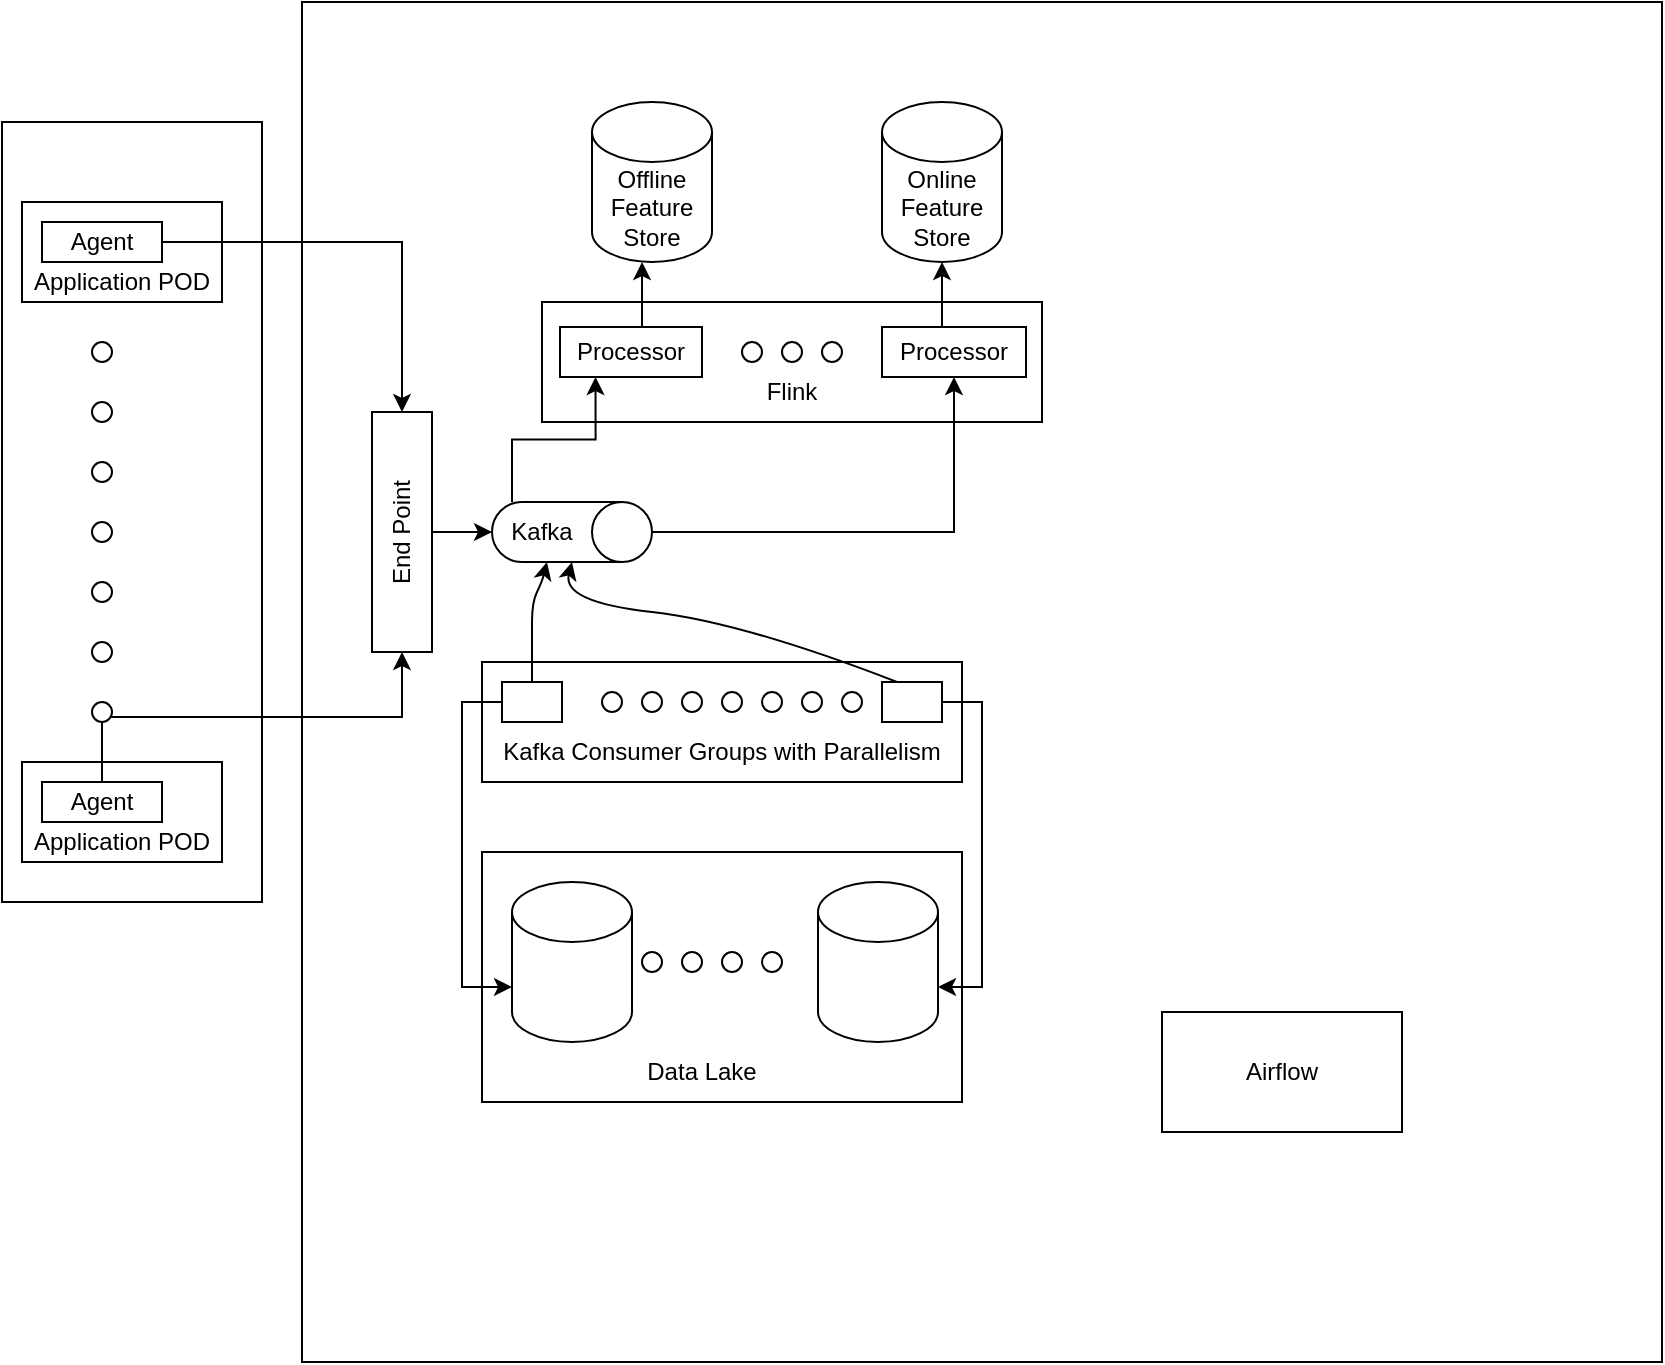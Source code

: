 <mxfile version="24.4.4" type="github">
  <diagram name="Page-1" id="n5FpQbeOHGgZpD3ZCfMm">
    <mxGraphModel dx="819" dy="402" grid="1" gridSize="10" guides="1" tooltips="1" connect="1" arrows="1" fold="1" page="1" pageScale="1" pageWidth="850" pageHeight="1100" math="0" shadow="0">
      <root>
        <mxCell id="0" />
        <mxCell id="1" parent="0" />
        <mxCell id="5OTDI1hytYTjAv2QG5Bh-7" value="" style="whiteSpace=wrap;html=1;aspect=fixed;" vertex="1" parent="1">
          <mxGeometry x="160" y="40" width="680" height="680" as="geometry" />
        </mxCell>
        <mxCell id="5OTDI1hytYTjAv2QG5Bh-16" value="" style="rounded=0;whiteSpace=wrap;html=1;" vertex="1" parent="1">
          <mxGeometry x="10" y="100" width="130" height="390" as="geometry" />
        </mxCell>
        <mxCell id="5OTDI1hytYTjAv2QG5Bh-1" value="&lt;div&gt;&lt;br&gt;&lt;/div&gt;&lt;div&gt;&lt;br&gt;&lt;/div&gt;&lt;div&gt;Application POD&lt;/div&gt;" style="rounded=0;whiteSpace=wrap;html=1;" vertex="1" parent="1">
          <mxGeometry x="20" y="140" width="100" height="50" as="geometry" />
        </mxCell>
        <mxCell id="5OTDI1hytYTjAv2QG5Bh-18" style="edgeStyle=orthogonalEdgeStyle;rounded=0;orthogonalLoop=1;jettySize=auto;html=1;exitX=1;exitY=0.5;exitDx=0;exitDy=0;entryX=1;entryY=0.5;entryDx=0;entryDy=0;" edge="1" parent="1" source="5OTDI1hytYTjAv2QG5Bh-4" target="5OTDI1hytYTjAv2QG5Bh-17">
          <mxGeometry relative="1" as="geometry" />
        </mxCell>
        <mxCell id="5OTDI1hytYTjAv2QG5Bh-4" value="Agent" style="rounded=0;whiteSpace=wrap;html=1;" vertex="1" parent="1">
          <mxGeometry x="30" y="150" width="60" height="20" as="geometry" />
        </mxCell>
        <mxCell id="5OTDI1hytYTjAv2QG5Bh-5" value="&lt;div&gt;&lt;br&gt;&lt;/div&gt;&lt;div&gt;&lt;br&gt;&lt;/div&gt;&lt;div&gt;Application POD&lt;/div&gt;" style="rounded=0;whiteSpace=wrap;html=1;" vertex="1" parent="1">
          <mxGeometry x="20" y="420" width="100" height="50" as="geometry" />
        </mxCell>
        <mxCell id="5OTDI1hytYTjAv2QG5Bh-19" style="edgeStyle=orthogonalEdgeStyle;rounded=0;orthogonalLoop=1;jettySize=auto;html=1;exitX=0.5;exitY=0;exitDx=0;exitDy=0;" edge="1" parent="1" source="5OTDI1hytYTjAv2QG5Bh-6" target="5OTDI1hytYTjAv2QG5Bh-17">
          <mxGeometry relative="1" as="geometry" />
        </mxCell>
        <mxCell id="5OTDI1hytYTjAv2QG5Bh-6" value="Agent" style="rounded=0;whiteSpace=wrap;html=1;" vertex="1" parent="1">
          <mxGeometry x="30" y="430" width="60" height="20" as="geometry" />
        </mxCell>
        <mxCell id="5OTDI1hytYTjAv2QG5Bh-9" value="" style="ellipse;whiteSpace=wrap;html=1;aspect=fixed;" vertex="1" parent="1">
          <mxGeometry x="55" y="210" width="10" height="10" as="geometry" />
        </mxCell>
        <mxCell id="5OTDI1hytYTjAv2QG5Bh-10" value="" style="ellipse;whiteSpace=wrap;html=1;aspect=fixed;" vertex="1" parent="1">
          <mxGeometry x="55" y="240" width="10" height="10" as="geometry" />
        </mxCell>
        <mxCell id="5OTDI1hytYTjAv2QG5Bh-11" value="" style="ellipse;whiteSpace=wrap;html=1;aspect=fixed;" vertex="1" parent="1">
          <mxGeometry x="55" y="270" width="10" height="10" as="geometry" />
        </mxCell>
        <mxCell id="5OTDI1hytYTjAv2QG5Bh-12" value="" style="ellipse;whiteSpace=wrap;html=1;aspect=fixed;" vertex="1" parent="1">
          <mxGeometry x="55" y="300" width="10" height="10" as="geometry" />
        </mxCell>
        <mxCell id="5OTDI1hytYTjAv2QG5Bh-13" value="" style="ellipse;whiteSpace=wrap;html=1;aspect=fixed;" vertex="1" parent="1">
          <mxGeometry x="55" y="330" width="10" height="10" as="geometry" />
        </mxCell>
        <mxCell id="5OTDI1hytYTjAv2QG5Bh-14" value="" style="ellipse;whiteSpace=wrap;html=1;aspect=fixed;" vertex="1" parent="1">
          <mxGeometry x="55" y="360" width="10" height="10" as="geometry" />
        </mxCell>
        <mxCell id="5OTDI1hytYTjAv2QG5Bh-15" value="" style="ellipse;whiteSpace=wrap;html=1;aspect=fixed;" vertex="1" parent="1">
          <mxGeometry x="55" y="390" width="10" height="10" as="geometry" />
        </mxCell>
        <mxCell id="5OTDI1hytYTjAv2QG5Bh-17" value="End Point" style="rounded=0;whiteSpace=wrap;html=1;rotation=-90;" vertex="1" parent="1">
          <mxGeometry x="150" y="290" width="120" height="30" as="geometry" />
        </mxCell>
        <mxCell id="5OTDI1hytYTjAv2QG5Bh-20" value="" style="shape=cylinder3;whiteSpace=wrap;html=1;boundedLbl=1;backgroundOutline=1;size=15;rotation=90;" vertex="1" parent="1">
          <mxGeometry x="280" y="265" width="30" height="80" as="geometry" />
        </mxCell>
        <mxCell id="5OTDI1hytYTjAv2QG5Bh-21" style="edgeStyle=orthogonalEdgeStyle;rounded=0;orthogonalLoop=1;jettySize=auto;html=1;entryX=0.5;entryY=1;entryDx=0;entryDy=0;entryPerimeter=0;" edge="1" parent="1" source="5OTDI1hytYTjAv2QG5Bh-17" target="5OTDI1hytYTjAv2QG5Bh-20">
          <mxGeometry relative="1" as="geometry" />
        </mxCell>
        <mxCell id="5OTDI1hytYTjAv2QG5Bh-22" value="Kafka" style="text;html=1;align=center;verticalAlign=middle;whiteSpace=wrap;rounded=0;" vertex="1" parent="1">
          <mxGeometry x="250" y="290" width="60" height="30" as="geometry" />
        </mxCell>
        <mxCell id="5OTDI1hytYTjAv2QG5Bh-25" value="" style="rounded=0;whiteSpace=wrap;html=1;" vertex="1" parent="1">
          <mxGeometry x="250" y="370" width="240" height="60" as="geometry" />
        </mxCell>
        <mxCell id="5OTDI1hytYTjAv2QG5Bh-26" value="Kafka Consumer Groups with Parallelism" style="text;html=1;align=center;verticalAlign=middle;whiteSpace=wrap;rounded=0;" vertex="1" parent="1">
          <mxGeometry x="250" y="400" width="240" height="30" as="geometry" />
        </mxCell>
        <mxCell id="5OTDI1hytYTjAv2QG5Bh-27" value="" style="rounded=0;whiteSpace=wrap;html=1;" vertex="1" parent="1">
          <mxGeometry x="260" y="380" width="30" height="20" as="geometry" />
        </mxCell>
        <mxCell id="5OTDI1hytYTjAv2QG5Bh-28" value="" style="rounded=0;whiteSpace=wrap;html=1;" vertex="1" parent="1">
          <mxGeometry x="450" y="380" width="30" height="20" as="geometry" />
        </mxCell>
        <mxCell id="5OTDI1hytYTjAv2QG5Bh-29" value="" style="ellipse;whiteSpace=wrap;html=1;aspect=fixed;" vertex="1" parent="1">
          <mxGeometry x="310" y="385" width="10" height="10" as="geometry" />
        </mxCell>
        <mxCell id="5OTDI1hytYTjAv2QG5Bh-30" value="" style="ellipse;whiteSpace=wrap;html=1;aspect=fixed;" vertex="1" parent="1">
          <mxGeometry x="330" y="385" width="10" height="10" as="geometry" />
        </mxCell>
        <mxCell id="5OTDI1hytYTjAv2QG5Bh-31" value="" style="ellipse;whiteSpace=wrap;html=1;aspect=fixed;" vertex="1" parent="1">
          <mxGeometry x="350" y="385" width="10" height="10" as="geometry" />
        </mxCell>
        <mxCell id="5OTDI1hytYTjAv2QG5Bh-32" value="" style="ellipse;whiteSpace=wrap;html=1;aspect=fixed;" vertex="1" parent="1">
          <mxGeometry x="370" y="385" width="10" height="10" as="geometry" />
        </mxCell>
        <mxCell id="5OTDI1hytYTjAv2QG5Bh-33" value="" style="ellipse;whiteSpace=wrap;html=1;aspect=fixed;" vertex="1" parent="1">
          <mxGeometry x="390" y="385" width="10" height="10" as="geometry" />
        </mxCell>
        <mxCell id="5OTDI1hytYTjAv2QG5Bh-34" value="" style="ellipse;whiteSpace=wrap;html=1;aspect=fixed;" vertex="1" parent="1">
          <mxGeometry x="410" y="385" width="10" height="10" as="geometry" />
        </mxCell>
        <mxCell id="5OTDI1hytYTjAv2QG5Bh-35" value="" style="ellipse;whiteSpace=wrap;html=1;aspect=fixed;" vertex="1" parent="1">
          <mxGeometry x="430" y="385" width="10" height="10" as="geometry" />
        </mxCell>
        <mxCell id="5OTDI1hytYTjAv2QG5Bh-37" value="" style="curved=1;endArrow=classic;html=1;rounded=0;exitX=0.5;exitY=0;exitDx=0;exitDy=0;entryX=1;entryY=0;entryDx=0;entryDy=52.5;entryPerimeter=0;" edge="1" parent="1" source="5OTDI1hytYTjAv2QG5Bh-27" target="5OTDI1hytYTjAv2QG5Bh-20">
          <mxGeometry width="50" height="50" relative="1" as="geometry">
            <mxPoint x="310" y="290" as="sourcePoint" />
            <mxPoint x="360" y="240" as="targetPoint" />
            <Array as="points">
              <mxPoint x="275" y="360" />
              <mxPoint x="275" y="340" />
              <mxPoint x="280" y="330" />
            </Array>
          </mxGeometry>
        </mxCell>
        <mxCell id="5OTDI1hytYTjAv2QG5Bh-38" value="" style="curved=1;endArrow=classic;html=1;rounded=0;exitX=0.25;exitY=0;exitDx=0;exitDy=0;entryX=0.75;entryY=1;entryDx=0;entryDy=0;" edge="1" parent="1" source="5OTDI1hytYTjAv2QG5Bh-28" target="5OTDI1hytYTjAv2QG5Bh-22">
          <mxGeometry width="50" height="50" relative="1" as="geometry">
            <mxPoint x="285" y="390" as="sourcePoint" />
            <mxPoint x="293" y="330" as="targetPoint" />
            <Array as="points">
              <mxPoint x="380" y="350" />
              <mxPoint x="290" y="340" />
            </Array>
          </mxGeometry>
        </mxCell>
        <mxCell id="5OTDI1hytYTjAv2QG5Bh-40" value="" style="rounded=0;whiteSpace=wrap;html=1;" vertex="1" parent="1">
          <mxGeometry x="250" y="465" width="240" height="125" as="geometry" />
        </mxCell>
        <mxCell id="5OTDI1hytYTjAv2QG5Bh-39" value="" style="shape=cylinder3;whiteSpace=wrap;html=1;boundedLbl=1;backgroundOutline=1;size=15;" vertex="1" parent="1">
          <mxGeometry x="265" y="480" width="60" height="80" as="geometry" />
        </mxCell>
        <mxCell id="5OTDI1hytYTjAv2QG5Bh-41" value="Data Lake" style="text;html=1;align=center;verticalAlign=middle;whiteSpace=wrap;rounded=0;" vertex="1" parent="1">
          <mxGeometry x="330" y="560" width="60" height="30" as="geometry" />
        </mxCell>
        <mxCell id="5OTDI1hytYTjAv2QG5Bh-42" value="" style="shape=cylinder3;whiteSpace=wrap;html=1;boundedLbl=1;backgroundOutline=1;size=15;" vertex="1" parent="1">
          <mxGeometry x="418" y="480" width="60" height="80" as="geometry" />
        </mxCell>
        <mxCell id="5OTDI1hytYTjAv2QG5Bh-43" value="" style="ellipse;whiteSpace=wrap;html=1;aspect=fixed;" vertex="1" parent="1">
          <mxGeometry x="330" y="515" width="10" height="10" as="geometry" />
        </mxCell>
        <mxCell id="5OTDI1hytYTjAv2QG5Bh-44" value="" style="ellipse;whiteSpace=wrap;html=1;aspect=fixed;" vertex="1" parent="1">
          <mxGeometry x="350" y="515" width="10" height="10" as="geometry" />
        </mxCell>
        <mxCell id="5OTDI1hytYTjAv2QG5Bh-45" value="" style="ellipse;whiteSpace=wrap;html=1;aspect=fixed;" vertex="1" parent="1">
          <mxGeometry x="370" y="515" width="10" height="10" as="geometry" />
        </mxCell>
        <mxCell id="5OTDI1hytYTjAv2QG5Bh-46" value="" style="ellipse;whiteSpace=wrap;html=1;aspect=fixed;" vertex="1" parent="1">
          <mxGeometry x="390" y="515" width="10" height="10" as="geometry" />
        </mxCell>
        <mxCell id="5OTDI1hytYTjAv2QG5Bh-52" value="" style="rounded=0;whiteSpace=wrap;html=1;" vertex="1" parent="1">
          <mxGeometry x="280" y="190" width="250" height="60" as="geometry" />
        </mxCell>
        <mxCell id="5OTDI1hytYTjAv2QG5Bh-48" style="edgeStyle=orthogonalEdgeStyle;rounded=0;orthogonalLoop=1;jettySize=auto;html=1;exitX=0;exitY=0.5;exitDx=0;exitDy=0;entryX=0;entryY=0;entryDx=0;entryDy=52.5;entryPerimeter=0;" edge="1" parent="1" source="5OTDI1hytYTjAv2QG5Bh-27" target="5OTDI1hytYTjAv2QG5Bh-39">
          <mxGeometry relative="1" as="geometry" />
        </mxCell>
        <mxCell id="5OTDI1hytYTjAv2QG5Bh-49" style="edgeStyle=orthogonalEdgeStyle;rounded=0;orthogonalLoop=1;jettySize=auto;html=1;exitX=1;exitY=0.5;exitDx=0;exitDy=0;entryX=1;entryY=0;entryDx=0;entryDy=52.5;entryPerimeter=0;" edge="1" parent="1" source="5OTDI1hytYTjAv2QG5Bh-28" target="5OTDI1hytYTjAv2QG5Bh-42">
          <mxGeometry relative="1" as="geometry">
            <mxPoint x="492" y="530" as="targetPoint" />
          </mxGeometry>
        </mxCell>
        <mxCell id="5OTDI1hytYTjAv2QG5Bh-50" value="Online Feature Store" style="shape=cylinder3;whiteSpace=wrap;html=1;boundedLbl=1;backgroundOutline=1;size=15;" vertex="1" parent="1">
          <mxGeometry x="450" y="90" width="60" height="80" as="geometry" />
        </mxCell>
        <mxCell id="5OTDI1hytYTjAv2QG5Bh-51" value="Offline Feature Store" style="shape=cylinder3;whiteSpace=wrap;html=1;boundedLbl=1;backgroundOutline=1;size=15;" vertex="1" parent="1">
          <mxGeometry x="305" y="90" width="60" height="80" as="geometry" />
        </mxCell>
        <mxCell id="5OTDI1hytYTjAv2QG5Bh-53" value="Flink" style="text;html=1;align=center;verticalAlign=middle;whiteSpace=wrap;rounded=0;" vertex="1" parent="1">
          <mxGeometry x="375" y="220" width="60" height="30" as="geometry" />
        </mxCell>
        <mxCell id="5OTDI1hytYTjAv2QG5Bh-54" value="Processor" style="rounded=0;whiteSpace=wrap;html=1;" vertex="1" parent="1">
          <mxGeometry x="289" y="202.5" width="71" height="25" as="geometry" />
        </mxCell>
        <mxCell id="5OTDI1hytYTjAv2QG5Bh-55" value="Processor" style="rounded=0;whiteSpace=wrap;html=1;" vertex="1" parent="1">
          <mxGeometry x="450" y="202.5" width="72" height="25" as="geometry" />
        </mxCell>
        <mxCell id="5OTDI1hytYTjAv2QG5Bh-57" style="edgeStyle=orthogonalEdgeStyle;rounded=0;orthogonalLoop=1;jettySize=auto;html=1;exitX=0.5;exitY=0;exitDx=0;exitDy=0;entryX=0.5;entryY=1;entryDx=0;entryDy=0;exitPerimeter=0;" edge="1" parent="1" source="5OTDI1hytYTjAv2QG5Bh-20" target="5OTDI1hytYTjAv2QG5Bh-55">
          <mxGeometry relative="1" as="geometry" />
        </mxCell>
        <mxCell id="5OTDI1hytYTjAv2QG5Bh-56" style="edgeStyle=orthogonalEdgeStyle;rounded=0;orthogonalLoop=1;jettySize=auto;html=1;exitX=0.25;exitY=0;exitDx=0;exitDy=0;entryX=0.25;entryY=1;entryDx=0;entryDy=0;" edge="1" parent="1" source="5OTDI1hytYTjAv2QG5Bh-22" target="5OTDI1hytYTjAv2QG5Bh-54">
          <mxGeometry relative="1" as="geometry" />
        </mxCell>
        <mxCell id="5OTDI1hytYTjAv2QG5Bh-58" value="" style="ellipse;whiteSpace=wrap;html=1;aspect=fixed;" vertex="1" parent="1">
          <mxGeometry x="380" y="210" width="10" height="10" as="geometry" />
        </mxCell>
        <mxCell id="5OTDI1hytYTjAv2QG5Bh-59" value="" style="ellipse;whiteSpace=wrap;html=1;aspect=fixed;" vertex="1" parent="1">
          <mxGeometry x="400" y="210" width="10" height="10" as="geometry" />
        </mxCell>
        <mxCell id="5OTDI1hytYTjAv2QG5Bh-60" value="" style="ellipse;whiteSpace=wrap;html=1;aspect=fixed;" vertex="1" parent="1">
          <mxGeometry x="420" y="210" width="10" height="10" as="geometry" />
        </mxCell>
        <mxCell id="5OTDI1hytYTjAv2QG5Bh-61" style="edgeStyle=orthogonalEdgeStyle;rounded=0;orthogonalLoop=1;jettySize=auto;html=1;exitX=0.5;exitY=0;exitDx=0;exitDy=0;entryX=0.417;entryY=1;entryDx=0;entryDy=0;entryPerimeter=0;" edge="1" parent="1" source="5OTDI1hytYTjAv2QG5Bh-54" target="5OTDI1hytYTjAv2QG5Bh-51">
          <mxGeometry relative="1" as="geometry" />
        </mxCell>
        <mxCell id="5OTDI1hytYTjAv2QG5Bh-62" style="edgeStyle=orthogonalEdgeStyle;rounded=0;orthogonalLoop=1;jettySize=auto;html=1;exitX=0.5;exitY=0;exitDx=0;exitDy=0;entryX=0.5;entryY=1;entryDx=0;entryDy=0;entryPerimeter=0;" edge="1" parent="1" source="5OTDI1hytYTjAv2QG5Bh-55" target="5OTDI1hytYTjAv2QG5Bh-50">
          <mxGeometry relative="1" as="geometry" />
        </mxCell>
        <mxCell id="5OTDI1hytYTjAv2QG5Bh-63" value="Airflow" style="rounded=0;whiteSpace=wrap;html=1;" vertex="1" parent="1">
          <mxGeometry x="590" y="545" width="120" height="60" as="geometry" />
        </mxCell>
        <mxCell id="5OTDI1hytYTjAv2QG5Bh-64" style="edgeStyle=orthogonalEdgeStyle;rounded=0;orthogonalLoop=1;jettySize=auto;html=1;exitX=0.5;exitY=1;exitDx=0;exitDy=0;" edge="1" parent="1" source="5OTDI1hytYTjAv2QG5Bh-63" target="5OTDI1hytYTjAv2QG5Bh-63">
          <mxGeometry relative="1" as="geometry" />
        </mxCell>
      </root>
    </mxGraphModel>
  </diagram>
</mxfile>

